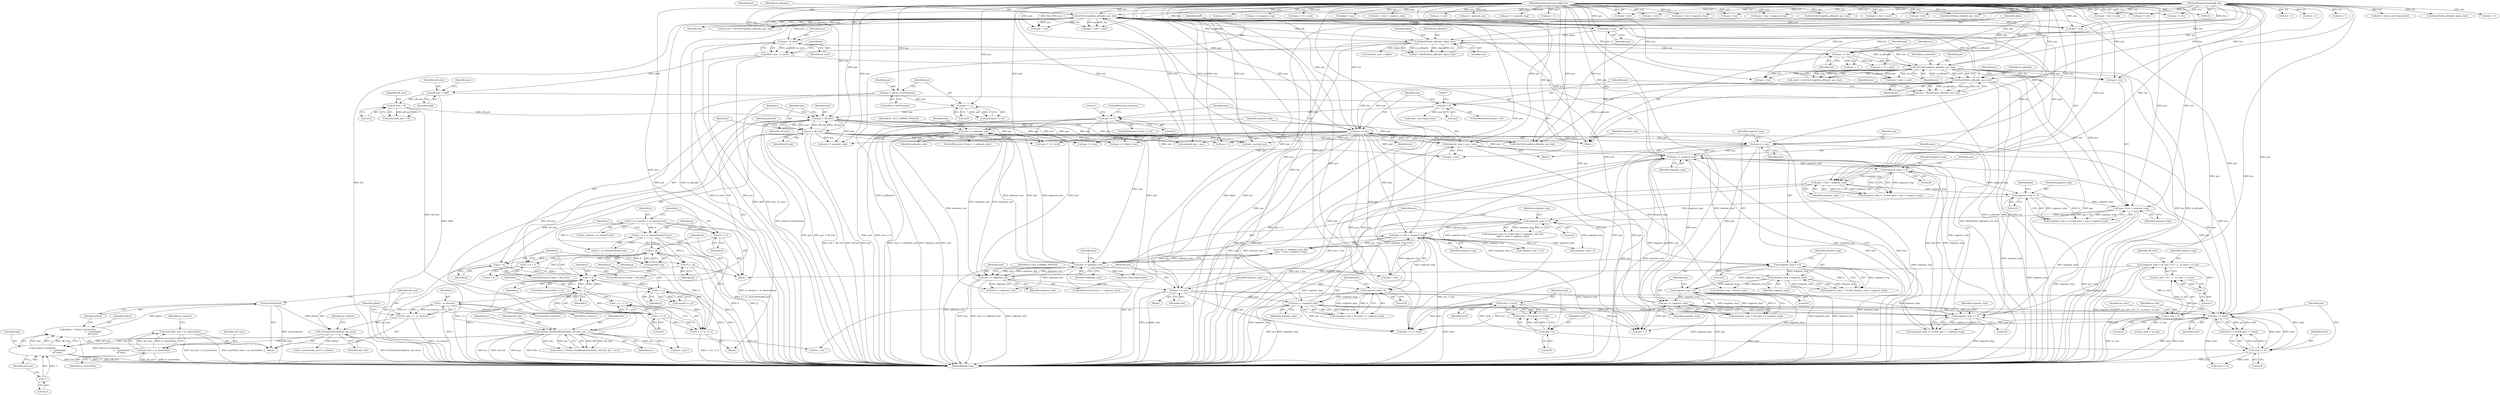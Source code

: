 digraph "0_Android_cc274e2abe8b2a6698a5c47d8aa4bb45f1f9538d_8@API" {
"1000645" [label="(Call,assert(idx_next < m_clusterSize))"];
"1000646" [label="(Call,idx_next < m_clusterSize)"];
"1000640" [label="(Call,PreloadCluster(pNext, idx_next))"];
"1000632" [label="(Call,assert(pNext))"];
"1000625" [label="(Call,pNext = Cluster::Create(this,\n                                            -1,  // preloaded\n                                            off_next))"];
"1000627" [label="(Call,Cluster::Create(this,\n                                            -1,  // preloaded\n                                            off_next))"];
"1000602" [label="(Call,Cluster::HasBlockEntries(this, off_next, pos_, len_))"];
"1000512" [label="(Call,off_next > 0)"];
"1000500" [label="(Call,off_next = idoff)"];
"1000282" [label="(Call,idoff = pos - m_start)"];
"1000284" [label="(Call,pos - m_start)"];
"1000154" [label="(MethodParameterIn,long long& pos)"];
"1000239" [label="(Call,GetUIntLength(m_pReader, pos, len))"];
"1000367" [label="(Call,ReadUInt(m_pReader, pos, len))"];
"1000326" [label="(Call,GetUIntLength(m_pReader, pos, len))"];
"1000290" [label="(Call,ReadUInt(m_pReader, idpos, len))"];
"1000278" [label="(Call,idpos = pos)"];
"1000155" [label="(MethodParameterIn,long& len)"];
"1000309" [label="(Call,pos += len)"];
"1000454" [label="(Call,pos += size)"];
"1000412" [label="(Call,size == unknown_size)"];
"1000395" [label="(Call,size != unknown_size)"];
"1000383" [label="(Call,size == 0)"];
"1000372" [label="(Call,size < 0)"];
"1000365" [label="(Call,size = ReadUInt(m_pReader, pos, len))"];
"1000472" [label="(Call,size == unknown_size)"];
"1000379" [label="(Call,pos += len)"];
"1000485" [label="(Call,pos <= segment_stop)"];
"1000477" [label="(Call,pos += size)"];
"1000482" [label="(Call,segment_stop < 0)"];
"1000391" [label="(Call,segment_stop >= 0)"];
"1000349" [label="(Call,(pos + len) > segment_stop)"];
"1000346" [label="(Call,segment_stop >= 0)"];
"1000259" [label="(Call,segment_stop >= 0)"];
"1000219" [label="(Call,pos >= segment_stop)"];
"1000209" [label="(Call,pos >= total)"];
"1000462" [label="(Call,pos <= segment_stop)"];
"1000459" [label="(Call,segment_stop < 0)"];
"1000425" [label="(Call,segment_stop >= 0)"];
"1000398" [label="(Call,(pos + size) > segment_stop)"];
"1000428" [label="(Call,element_stop > segment_stop)"];
"1000418" [label="(Call,element_stop = pos + size)"];
"1000206" [label="(Call,total >= 0)"];
"1000178" [label="(Call,avail <= total)"];
"1000175" [label="(Call,total < 0)"];
"1000216" [label="(Call,segment_stop >= 0)"];
"1000182" [label="(Call,segment_stop = (m_size < 0) ? -1 : m_start + m_size)"];
"1000188" [label="(Call,-1)"];
"1000185" [label="(Call,m_size < 0)"];
"1000262" [label="(Call,(pos + len) > segment_stop)"];
"1000581" [label="(Call,pos > off_next)"];
"1000571" [label="(Call,pos < off_next)"];
"1000567" [label="(Call,pos >= 0)"];
"1000563" [label="(Call,pos = pNext->GetPosition())"];
"1000629" [label="(Call,-1)"];
"1000635" [label="(Call,idx_next = i - m_clusters)"];
"1000637" [label="(Call,i - m_clusters)"];
"1000595" [label="(Call,i == j)"];
"1000534" [label="(Call,i < j)"];
"1000574" [label="(Call,i = k + 1)"];
"1000548" [label="(Call,k < jj)"];
"1000538" [label="(Call,k = i + (j - i) / 2)"];
"1000543" [label="(Call,j - i)"];
"1000542" [label="(Call,(j - i) / 2)"];
"1000524" [label="(Call,jj = ii + m_clusterPreloadCount)"];
"1000515" [label="(Call,ii = m_clusters + m_clusterCount)"];
"1000521" [label="(Call,** i = ii)"];
"1000530" [label="(Call,** j = jj)"];
"1000584" [label="(Call,j = k)"];
"1000781" [label="(Call,len = 1)"];
"1000547" [label="(Call,assert(k < jj))"];
"1000345" [label="(Call,(segment_stop >= 0) && ((pos + len) > segment_stop))"];
"1000639" [label="(Identifier,m_clusters)"];
"1000666" [label="(Call,payload_pos = pos)"];
"1000479" [label="(Identifier,size)"];
"1000195" [label="(Identifier,off_next)"];
"1000600" [label="(Call,status = Cluster::HasBlockEntries(this, off_next, pos_, len_))"];
"1000563" [label="(Call,pos = pNext->GetPosition())"];
"1000414" [label="(Identifier,unknown_size)"];
"1000869" [label="(Call,pos += size)"];
"1000877" [label="(Call,pos <= segment_stop)"];
"1000583" [label="(Identifier,off_next)"];
"1000641" [label="(Identifier,pNext)"];
"1000775" [label="(Call,(pos + 1) > avail)"];
"1000225" [label="(Call,(pos + 1) > avail)"];
"1000633" [label="(Identifier,pNext)"];
"1000382" [label="(ControlStructure,if (size == 0))"];
"1000897" [label="(Call,segment_stop < 0)"];
"1000430" [label="(Identifier,segment_stop)"];
"1000615" [label="(Call,len = len_)"];
"1000812" [label="(Call,pos + len)"];
"1000178" [label="(Call,avail <= total)"];
"1000604" [label="(Identifier,off_next)"];
"1000270" [label="(Call,(pos + len) > avail)"];
"1000489" [label="(Call,len = static_cast<long>(size))"];
"1000180" [label="(Identifier,total)"];
"1000543" [label="(Call,j - i)"];
"1000314" [label="(Call,pos + 1)"];
"1000585" [label="(Identifier,j)"];
"1000242" [label="(Identifier,len)"];
"1000219" [label="(Call,pos >= segment_stop)"];
"1000271" [label="(Call,pos + len)"];
"1000351" [label="(Identifier,pos)"];
"1000215" [label="(Call,(segment_stop >= 0) && (pos >= segment_stop))"];
"1000175" [label="(Call,total < 0)"];
"1000882" [label="(Call,pos - payload_pos)"];
"1000176" [label="(Identifier,total)"];
"1000263" [label="(Call,pos + len)"];
"1000567" [label="(Call,pos >= 0)"];
"1000624" [label="(Block,)"];
"1000632" [label="(Call,assert(pNext))"];
"1000603" [label="(Identifier,this)"];
"1000571" [label="(Call,pos < off_next)"];
"1000482" [label="(Call,segment_stop < 0)"];
"1000260" [label="(Identifier,segment_stop)"];
"1000419" [label="(Identifier,element_stop)"];
"1000568" [label="(Identifier,pos)"];
"1000524" [label="(Call,jj = ii + m_clusterPreloadCount)"];
"1000280" [label="(Identifier,pos)"];
"1000397" [label="(Identifier,unknown_size)"];
"1000388" [label="(Literal,1)"];
"1000458" [label="(Call,(segment_stop < 0) || (pos <= segment_stop))"];
"1000546" [label="(Literal,2)"];
"1000485" [label="(Call,pos <= segment_stop)"];
"1000188" [label="(Call,-1)"];
"1000504" [label="(Call,size != unknown_size)"];
"1000311" [label="(Identifier,len)"];
"1000262" [label="(Call,(pos + len) > segment_stop)"];
"1000596" [label="(Identifier,i)"];
"1000226" [label="(Call,pos + 1)"];
"1000384" [label="(Identifier,size)"];
"1000285" [label="(Identifier,pos)"];
"1000154" [label="(MethodParameterIn,long long& pos)"];
"1000749" [label="(Call,ReadUInt(m_pReader, idpos, len))"];
"1000182" [label="(Call,segment_stop = (m_size < 0) ? -1 : m_start + m_size)"];
"1000905" [label="(MethodReturn,long)"];
"1000368" [label="(Identifier,m_pReader)"];
"1000427" [label="(Literal,0)"];
"1000549" [label="(Identifier,k)"];
"1000534" [label="(Call,i < j)"];
"1000367" [label="(Call,ReadUInt(m_pReader, pos, len))"];
"1000530" [label="(Call,** j = jj)"];
"1000627" [label="(Call,Cluster::Create(this,\n                                            -1,  // preloaded\n                                            off_next))"];
"1000595" [label="(Call,i == j)"];
"1000240" [label="(Identifier,m_pReader)"];
"1000463" [label="(Identifier,pos)"];
"1000309" [label="(Call,pos += len)"];
"1000594" [label="(Call,assert(i == j))"];
"1000728" [label="(Call,pos + len)"];
"1000727" [label="(Call,(pos + len) > segment_stop)"];
"1000207" [label="(Identifier,total)"];
"1000279" [label="(Identifier,idpos)"];
"1000289" [label="(Identifier,id)"];
"1000736" [label="(Call,pos + len)"];
"1000476" [label="(Identifier,E_FILE_FORMAT_INVALID)"];
"1000502" [label="(Identifier,idoff)"];
"1000811" [label="(Call,(pos + len) > segment_stop)"];
"1000584" [label="(Call,j = k)"];
"1000486" [label="(Identifier,pos)"];
"1000313" [label="(Call,(pos + 1) > avail)"];
"1000216" [label="(Call,segment_stop >= 0)"];
"1000544" [label="(Identifier,j)"];
"1000788" [label="(Call,GetUIntLength(m_pReader, pos, len))"];
"1000682" [label="(Call,segment_stop >= 0)"];
"1000434" [label="(Call,element_start = idpos)"];
"1000574" [label="(Call,i = k + 1)"];
"1000676" [label="(Call,pos >= total)"];
"1000636" [label="(Identifier,idx_next)"];
"1000545" [label="(Identifier,i)"];
"1000690" [label="(Call,(pos + 1) > avail)"];
"1000239" [label="(Call,GetUIntLength(m_pReader, pos, len))"];
"1000319" [label="(Call,len = 1)"];
"1000326" [label="(Call,GetUIntLength(m_pReader, pos, len))"];
"1000372" [label="(Call,size < 0)"];
"1000516" [label="(Identifier,ii)"];
"1000522" [label="(Identifier,i)"];
"1000177" [label="(Literal,0)"];
"1000536" [label="(Identifier,j)"];
"1000512" [label="(Call,off_next > 0)"];
"1000673" [label="(Call,total >= 0)"];
"1000429" [label="(Identifier,element_stop)"];
"1000357" [label="(Call,(pos + len) > avail)"];
"1000532" [label="(Identifier,jj)"];
"1000474" [label="(Identifier,unknown_size)"];
"1000743" [label="(Call,idpos = pos)"];
"1000220" [label="(Identifier,pos)"];
"1000644" [label="(Identifier,m_clusters)"];
"1000286" [label="(Identifier,m_start)"];
"1000455" [label="(Identifier,pos)"];
"1000156" [label="(Block,)"];
"1000548" [label="(Call,k < jj)"];
"1000652" [label="(Identifier,m_clusters)"];
"1000533" [label="(ControlStructure,while (i < j))"];
"1000472" [label="(Call,size == unknown_size)"];
"1000531" [label="(Identifier,j)"];
"1000606" [label="(Identifier,len_)"];
"1000526" [label="(Call,ii + m_clusterPreloadCount)"];
"1000538" [label="(Call,k = i + (j - i) / 2)"];
"1000370" [label="(Identifier,len)"];
"1000315" [label="(Identifier,pos)"];
"1000581" [label="(Call,pos > off_next)"];
"1000514" [label="(Literal,0)"];
"1000456" [label="(Identifier,size)"];
"1000374" [label="(Literal,0)"];
"1000392" [label="(Identifier,segment_stop)"];
"1000155" [label="(MethodParameterIn,long& len)"];
"1000203" [label="(Block,)"];
"1000862" [label="(Call,(pos + size) > segment_stop)"];
"1000350" [label="(Call,pos + len)"];
"1000576" [label="(Call,k + 1)"];
"1000328" [label="(Identifier,pos)"];
"1000484" [label="(Literal,0)"];
"1000396" [label="(Identifier,size)"];
"1000191" [label="(Identifier,m_start)"];
"1000327" [label="(Identifier,m_pReader)"];
"1000612" [label="(Call,pos = pos_)"];
"1000685" [label="(Call,pos >= segment_stop)"];
"1000440" [label="(Call,element_stop - element_start)"];
"1000278" [label="(Call,idpos = pos)"];
"1000511" [label="(Call,assert(off_next > 0))"];
"1000647" [label="(Identifier,idx_next)"];
"1000383" [label="(Call,size == 0)"];
"1000481" [label="(Call,(segment_stop < 0) || (pos <= segment_stop))"];
"1000650" [label="(Call,m_clusters[idx_next] == pNext)"];
"1000513" [label="(Identifier,off_next)"];
"1000863" [label="(Call,pos + size)"];
"1000206" [label="(Call,total >= 0)"];
"1000597" [label="(Identifier,j)"];
"1000478" [label="(Identifier,pos)"];
"1000889" [label="(Call,pos = payload_pos)"];
"1000819" [label="(Call,(pos + len) > avail)"];
"1000411" [label="(ControlStructure,if (size == unknown_size))"];
"1000187" [label="(Literal,0)"];
"1000418" [label="(Call,element_stop = pos + size)"];
"1000640" [label="(Call,PreloadCluster(pNext, idx_next))"];
"1000820" [label="(Call,pos + len)"];
"1000569" [label="(Literal,0)"];
"1000282" [label="(Call,idoff = pos - m_start)"];
"1000473" [label="(Identifier,size)"];
"1000829" [label="(Call,ReadUInt(m_pReader, pos, len))"];
"1000542" [label="(Call,(j - i) / 2)"];
"1000292" [label="(Identifier,idpos)"];
"1000358" [label="(Call,pos + len)"];
"1000218" [label="(Literal,0)"];
"1000735" [label="(Call,(pos + len) > avail)"];
"1000380" [label="(Identifier,pos)"];
"1000221" [label="(Identifier,segment_stop)"];
"1000365" [label="(Call,size = ReadUInt(m_pReader, pos, len))"];
"1000324" [label="(Call,result = GetUIntLength(m_pReader, pos, len))"];
"1000582" [label="(Identifier,pos)"];
"1000645" [label="(Call,assert(idx_next < m_clusterSize))"];
"1000629" [label="(Call,-1)"];
"1000266" [label="(Identifier,segment_stop)"];
"1000371" [label="(ControlStructure,if (size < 0))"];
"1000483" [label="(Identifier,segment_stop)"];
"1000539" [label="(Identifier,k)"];
"1000420" [label="(Call,pos + size)"];
"1000376" [label="(Call,static_cast<long>(size))"];
"1000209" [label="(Call,pos >= total)"];
"1000261" [label="(Literal,0)"];
"1000353" [label="(Identifier,segment_stop)"];
"1000900" [label="(Call,pos <= segment_stop)"];
"1000628" [label="(Identifier,this)"];
"1000470" [label="(Block,)"];
"1000369" [label="(Identifier,pos)"];
"1000630" [label="(Literal,1)"];
"1000410" [label="(Block,)"];
"1000471" [label="(ControlStructure,if (size == unknown_size))"];
"1000264" [label="(Identifier,pos)"];
"1000184" [label="(Call,(m_size < 0) ? -1 : m_start + m_size)"];
"1000426" [label="(Identifier,segment_stop)"];
"1000487" [label="(Identifier,segment_stop)"];
"1000500" [label="(Call,off_next = idoff)"];
"1000398" [label="(Call,(pos + size) > segment_stop)"];
"1000625" [label="(Call,pNext = Cluster::Create(this,\n                                            -1,  // preloaded\n                                            off_next))"];
"1000348" [label="(Literal,0)"];
"1000638" [label="(Identifier,i)"];
"1000643" [label="(Call,assert(m_clusters))"];
"1000631" [label="(Identifier,off_next)"];
"1000505" [label="(Identifier,size)"];
"1000523" [label="(Identifier,ii)"];
"1000186" [label="(Identifier,m_size)"];
"1000293" [label="(Identifier,len)"];
"1000521" [label="(Call,** i = ii)"];
"1000570" [label="(ControlStructure,if (pos < off_next))"];
"1000190" [label="(Call,m_start + m_size)"];
"1000626" [label="(Identifier,pNext)"];
"1000416" [label="(Identifier,E_FILE_FORMAT_INVALID)"];
"1000258" [label="(Call,(segment_stop >= 0) && ((pos + len) > segment_stop))"];
"1000283" [label="(Identifier,idoff)"];
"1000379" [label="(Call,pos += len)"];
"1000241" [label="(Identifier,pos)"];
"1000425" [label="(Call,segment_stop >= 0)"];
"1000646" [label="(Call,idx_next < m_clusterSize)"];
"1000477" [label="(Call,pos += size)"];
"1000346" [label="(Call,segment_stop >= 0)"];
"1000428" [label="(Call,element_stop > segment_stop)"];
"1000381" [label="(Identifier,len)"];
"1000349" [label="(Call,(pos + len) > segment_stop)"];
"1000413" [label="(Identifier,size)"];
"1000464" [label="(Identifier,segment_stop)"];
"1000208" [label="(Literal,0)"];
"1000185" [label="(Call,m_size < 0)"];
"1000590" [label="(Identifier,pResult)"];
"1000211" [label="(Identifier,total)"];
"1000565" [label="(Call,pNext->GetPosition())"];
"1000179" [label="(Identifier,avail)"];
"1000394" [label="(Call,(size != unknown_size) &&\n ((pos + size) > segment_stop))"];
"1000517" [label="(Call,m_clusters + m_clusterCount)"];
"1000393" [label="(Literal,0)"];
"1000580" [label="(ControlStructure,if (pos > off_next))"];
"1000329" [label="(Identifier,len)"];
"1000183" [label="(Identifier,segment_stop)"];
"1000290" [label="(Call,ReadUInt(m_pReader, idpos, len))"];
"1000373" [label="(Identifier,size)"];
"1000535" [label="(Identifier,i)"];
"1000841" [label="(Call,pos += len)"];
"1000231" [label="(Call,len = 1)"];
"1000462" [label="(Call,pos <= segment_stop)"];
"1000892" [label="(Call,pos += cluster_size)"];
"1000525" [label="(Identifier,jj)"];
"1000402" [label="(Identifier,segment_stop)"];
"1000399" [label="(Call,pos + size)"];
"1000291" [label="(Identifier,m_pReader)"];
"1000459" [label="(Call,segment_stop < 0)"];
"1000310" [label="(Identifier,pos)"];
"1000424" [label="(Call,(segment_stop >= 0) && (element_stop > segment_stop))"];
"1000412" [label="(Call,size == unknown_size)"];
"1000566" [label="(Call,assert(pos >= 0))"];
"1000515" [label="(Call,ii = m_clusters + m_clusterCount)"];
"1000550" [label="(Identifier,jj)"];
"1000395" [label="(Call,size != unknown_size)"];
"1000259" [label="(Call,segment_stop >= 0)"];
"1000642" [label="(Identifier,idx_next)"];
"1000575" [label="(Identifier,i)"];
"1000491" [label="(Call,static_cast<long>(size))"];
"1000205" [label="(Call,(total >= 0) && (pos >= total))"];
"1000386" [label="(ControlStructure,continue;)"];
"1000605" [label="(Identifier,pos_)"];
"1000696" [label="(Call,len = 1)"];
"1000572" [label="(Identifier,pos)"];
"1000284" [label="(Call,pos - m_start)"];
"1000771" [label="(Call,pos += len)"];
"1000454" [label="(Call,pos += size)"];
"1000391" [label="(Call,segment_stop >= 0)"];
"1000390" [label="(Call,(segment_stop >= 0) && (size != unknown_size) &&\n ((pos + size) > segment_stop))"];
"1000648" [label="(Identifier,m_clusterSize)"];
"1000174" [label="(Call,(total < 0) || (avail <= total))"];
"1000586" [label="(Identifier,k)"];
"1000210" [label="(Identifier,pos)"];
"1000501" [label="(Identifier,off_next)"];
"1000237" [label="(Call,result = GetUIntLength(m_pReader, pos, len))"];
"1000635" [label="(Call,idx_next = i - m_clusters)"];
"1000691" [label="(Call,pos + 1)"];
"1000573" [label="(Identifier,off_next)"];
"1000537" [label="(Block,)"];
"1000540" [label="(Call,i + (j - i) / 2)"];
"1000217" [label="(Identifier,segment_stop)"];
"1000460" [label="(Identifier,segment_stop)"];
"1000704" [label="(Call,GetUIntLength(m_pReader, pos, len))"];
"1000347" [label="(Identifier,segment_stop)"];
"1000602" [label="(Call,Cluster::HasBlockEntries(this, off_next, pos_, len_))"];
"1000366" [label="(Identifier,size)"];
"1000461" [label="(Literal,0)"];
"1000564" [label="(Identifier,pos)"];
"1000385" [label="(Literal,0)"];
"1000189" [label="(Literal,1)"];
"1000776" [label="(Call,pos + 1)"];
"1000637" [label="(Call,i - m_clusters)"];
"1000400" [label="(Identifier,pos)"];
"1000288" [label="(Call,id = ReadUInt(m_pReader, idpos, len))"];
"1000645" -> "1000624"  [label="AST: "];
"1000645" -> "1000646"  [label="CFG: "];
"1000646" -> "1000645"  [label="AST: "];
"1000652" -> "1000645"  [label="CFG: "];
"1000645" -> "1000905"  [label="DDG: idx_next < m_clusterSize"];
"1000645" -> "1000905"  [label="DDG: assert(idx_next < m_clusterSize)"];
"1000646" -> "1000645"  [label="DDG: idx_next"];
"1000646" -> "1000645"  [label="DDG: m_clusterSize"];
"1000646" -> "1000648"  [label="CFG: "];
"1000647" -> "1000646"  [label="AST: "];
"1000648" -> "1000646"  [label="AST: "];
"1000646" -> "1000905"  [label="DDG: idx_next"];
"1000646" -> "1000905"  [label="DDG: m_clusterSize"];
"1000640" -> "1000646"  [label="DDG: idx_next"];
"1000640" -> "1000624"  [label="AST: "];
"1000640" -> "1000642"  [label="CFG: "];
"1000641" -> "1000640"  [label="AST: "];
"1000642" -> "1000640"  [label="AST: "];
"1000644" -> "1000640"  [label="CFG: "];
"1000640" -> "1000905"  [label="DDG: PreloadCluster(pNext, idx_next)"];
"1000632" -> "1000640"  [label="DDG: pNext"];
"1000635" -> "1000640"  [label="DDG: idx_next"];
"1000640" -> "1000650"  [label="DDG: pNext"];
"1000632" -> "1000624"  [label="AST: "];
"1000632" -> "1000633"  [label="CFG: "];
"1000633" -> "1000632"  [label="AST: "];
"1000636" -> "1000632"  [label="CFG: "];
"1000632" -> "1000905"  [label="DDG: assert(pNext)"];
"1000625" -> "1000632"  [label="DDG: pNext"];
"1000625" -> "1000624"  [label="AST: "];
"1000625" -> "1000627"  [label="CFG: "];
"1000626" -> "1000625"  [label="AST: "];
"1000627" -> "1000625"  [label="AST: "];
"1000633" -> "1000625"  [label="CFG: "];
"1000625" -> "1000905"  [label="DDG: Cluster::Create(this,\n                                            -1,  // preloaded\n                                            off_next)"];
"1000627" -> "1000625"  [label="DDG: this"];
"1000627" -> "1000625"  [label="DDG: -1"];
"1000627" -> "1000625"  [label="DDG: off_next"];
"1000627" -> "1000631"  [label="CFG: "];
"1000628" -> "1000627"  [label="AST: "];
"1000629" -> "1000627"  [label="AST: "];
"1000631" -> "1000627"  [label="AST: "];
"1000627" -> "1000905"  [label="DDG: -1"];
"1000627" -> "1000905"  [label="DDG: off_next"];
"1000627" -> "1000905"  [label="DDG: this"];
"1000602" -> "1000627"  [label="DDG: this"];
"1000602" -> "1000627"  [label="DDG: off_next"];
"1000629" -> "1000627"  [label="DDG: 1"];
"1000602" -> "1000600"  [label="AST: "];
"1000602" -> "1000606"  [label="CFG: "];
"1000603" -> "1000602"  [label="AST: "];
"1000604" -> "1000602"  [label="AST: "];
"1000605" -> "1000602"  [label="AST: "];
"1000606" -> "1000602"  [label="AST: "];
"1000600" -> "1000602"  [label="CFG: "];
"1000602" -> "1000905"  [label="DDG: off_next"];
"1000602" -> "1000905"  [label="DDG: pos_"];
"1000602" -> "1000905"  [label="DDG: this"];
"1000602" -> "1000905"  [label="DDG: len_"];
"1000602" -> "1000600"  [label="DDG: this"];
"1000602" -> "1000600"  [label="DDG: off_next"];
"1000602" -> "1000600"  [label="DDG: pos_"];
"1000602" -> "1000600"  [label="DDG: len_"];
"1000512" -> "1000602"  [label="DDG: off_next"];
"1000581" -> "1000602"  [label="DDG: off_next"];
"1000571" -> "1000602"  [label="DDG: off_next"];
"1000602" -> "1000612"  [label="DDG: pos_"];
"1000602" -> "1000615"  [label="DDG: len_"];
"1000512" -> "1000511"  [label="AST: "];
"1000512" -> "1000514"  [label="CFG: "];
"1000513" -> "1000512"  [label="AST: "];
"1000514" -> "1000512"  [label="AST: "];
"1000511" -> "1000512"  [label="CFG: "];
"1000512" -> "1000511"  [label="DDG: off_next"];
"1000512" -> "1000511"  [label="DDG: 0"];
"1000500" -> "1000512"  [label="DDG: off_next"];
"1000512" -> "1000571"  [label="DDG: off_next"];
"1000500" -> "1000203"  [label="AST: "];
"1000500" -> "1000502"  [label="CFG: "];
"1000501" -> "1000500"  [label="AST: "];
"1000502" -> "1000500"  [label="AST: "];
"1000505" -> "1000500"  [label="CFG: "];
"1000500" -> "1000905"  [label="DDG: idoff"];
"1000282" -> "1000500"  [label="DDG: idoff"];
"1000282" -> "1000203"  [label="AST: "];
"1000282" -> "1000284"  [label="CFG: "];
"1000283" -> "1000282"  [label="AST: "];
"1000284" -> "1000282"  [label="AST: "];
"1000289" -> "1000282"  [label="CFG: "];
"1000282" -> "1000905"  [label="DDG: pos - m_start"];
"1000282" -> "1000905"  [label="DDG: idoff"];
"1000284" -> "1000282"  [label="DDG: pos"];
"1000284" -> "1000282"  [label="DDG: m_start"];
"1000284" -> "1000286"  [label="CFG: "];
"1000285" -> "1000284"  [label="AST: "];
"1000286" -> "1000284"  [label="AST: "];
"1000284" -> "1000905"  [label="DDG: m_start"];
"1000284" -> "1000905"  [label="DDG: pos"];
"1000154" -> "1000284"  [label="DDG: pos"];
"1000239" -> "1000284"  [label="DDG: pos"];
"1000284" -> "1000309"  [label="DDG: pos"];
"1000154" -> "1000152"  [label="AST: "];
"1000154" -> "1000905"  [label="DDG: pos"];
"1000154" -> "1000209"  [label="DDG: pos"];
"1000154" -> "1000219"  [label="DDG: pos"];
"1000154" -> "1000225"  [label="DDG: pos"];
"1000154" -> "1000226"  [label="DDG: pos"];
"1000154" -> "1000239"  [label="DDG: pos"];
"1000154" -> "1000262"  [label="DDG: pos"];
"1000154" -> "1000263"  [label="DDG: pos"];
"1000154" -> "1000270"  [label="DDG: pos"];
"1000154" -> "1000271"  [label="DDG: pos"];
"1000154" -> "1000278"  [label="DDG: pos"];
"1000154" -> "1000309"  [label="DDG: pos"];
"1000154" -> "1000313"  [label="DDG: pos"];
"1000154" -> "1000314"  [label="DDG: pos"];
"1000154" -> "1000326"  [label="DDG: pos"];
"1000154" -> "1000349"  [label="DDG: pos"];
"1000154" -> "1000350"  [label="DDG: pos"];
"1000154" -> "1000357"  [label="DDG: pos"];
"1000154" -> "1000358"  [label="DDG: pos"];
"1000154" -> "1000367"  [label="DDG: pos"];
"1000154" -> "1000379"  [label="DDG: pos"];
"1000154" -> "1000398"  [label="DDG: pos"];
"1000154" -> "1000399"  [label="DDG: pos"];
"1000154" -> "1000418"  [label="DDG: pos"];
"1000154" -> "1000420"  [label="DDG: pos"];
"1000154" -> "1000454"  [label="DDG: pos"];
"1000154" -> "1000462"  [label="DDG: pos"];
"1000154" -> "1000477"  [label="DDG: pos"];
"1000154" -> "1000485"  [label="DDG: pos"];
"1000154" -> "1000563"  [label="DDG: pos"];
"1000154" -> "1000567"  [label="DDG: pos"];
"1000154" -> "1000571"  [label="DDG: pos"];
"1000154" -> "1000581"  [label="DDG: pos"];
"1000154" -> "1000612"  [label="DDG: pos"];
"1000154" -> "1000666"  [label="DDG: pos"];
"1000154" -> "1000676"  [label="DDG: pos"];
"1000154" -> "1000685"  [label="DDG: pos"];
"1000154" -> "1000690"  [label="DDG: pos"];
"1000154" -> "1000691"  [label="DDG: pos"];
"1000154" -> "1000704"  [label="DDG: pos"];
"1000154" -> "1000727"  [label="DDG: pos"];
"1000154" -> "1000728"  [label="DDG: pos"];
"1000154" -> "1000735"  [label="DDG: pos"];
"1000154" -> "1000736"  [label="DDG: pos"];
"1000154" -> "1000743"  [label="DDG: pos"];
"1000154" -> "1000771"  [label="DDG: pos"];
"1000154" -> "1000775"  [label="DDG: pos"];
"1000154" -> "1000776"  [label="DDG: pos"];
"1000154" -> "1000788"  [label="DDG: pos"];
"1000154" -> "1000811"  [label="DDG: pos"];
"1000154" -> "1000812"  [label="DDG: pos"];
"1000154" -> "1000819"  [label="DDG: pos"];
"1000154" -> "1000820"  [label="DDG: pos"];
"1000154" -> "1000829"  [label="DDG: pos"];
"1000154" -> "1000841"  [label="DDG: pos"];
"1000154" -> "1000862"  [label="DDG: pos"];
"1000154" -> "1000863"  [label="DDG: pos"];
"1000154" -> "1000869"  [label="DDG: pos"];
"1000154" -> "1000877"  [label="DDG: pos"];
"1000154" -> "1000882"  [label="DDG: pos"];
"1000154" -> "1000889"  [label="DDG: pos"];
"1000154" -> "1000892"  [label="DDG: pos"];
"1000154" -> "1000900"  [label="DDG: pos"];
"1000239" -> "1000237"  [label="AST: "];
"1000239" -> "1000242"  [label="CFG: "];
"1000240" -> "1000239"  [label="AST: "];
"1000241" -> "1000239"  [label="AST: "];
"1000242" -> "1000239"  [label="AST: "];
"1000237" -> "1000239"  [label="CFG: "];
"1000239" -> "1000905"  [label="DDG: m_pReader"];
"1000239" -> "1000905"  [label="DDG: len"];
"1000239" -> "1000905"  [label="DDG: pos"];
"1000239" -> "1000237"  [label="DDG: m_pReader"];
"1000239" -> "1000237"  [label="DDG: pos"];
"1000239" -> "1000237"  [label="DDG: len"];
"1000367" -> "1000239"  [label="DDG: m_pReader"];
"1000367" -> "1000239"  [label="DDG: len"];
"1000454" -> "1000239"  [label="DDG: pos"];
"1000485" -> "1000239"  [label="DDG: pos"];
"1000209" -> "1000239"  [label="DDG: pos"];
"1000462" -> "1000239"  [label="DDG: pos"];
"1000379" -> "1000239"  [label="DDG: pos"];
"1000219" -> "1000239"  [label="DDG: pos"];
"1000477" -> "1000239"  [label="DDG: pos"];
"1000155" -> "1000239"  [label="DDG: len"];
"1000239" -> "1000262"  [label="DDG: pos"];
"1000239" -> "1000262"  [label="DDG: len"];
"1000239" -> "1000263"  [label="DDG: pos"];
"1000239" -> "1000263"  [label="DDG: len"];
"1000239" -> "1000270"  [label="DDG: pos"];
"1000239" -> "1000270"  [label="DDG: len"];
"1000239" -> "1000271"  [label="DDG: pos"];
"1000239" -> "1000271"  [label="DDG: len"];
"1000239" -> "1000278"  [label="DDG: pos"];
"1000239" -> "1000290"  [label="DDG: m_pReader"];
"1000239" -> "1000290"  [label="DDG: len"];
"1000367" -> "1000365"  [label="AST: "];
"1000367" -> "1000370"  [label="CFG: "];
"1000368" -> "1000367"  [label="AST: "];
"1000369" -> "1000367"  [label="AST: "];
"1000370" -> "1000367"  [label="AST: "];
"1000365" -> "1000367"  [label="CFG: "];
"1000367" -> "1000905"  [label="DDG: pos"];
"1000367" -> "1000905"  [label="DDG: len"];
"1000367" -> "1000905"  [label="DDG: m_pReader"];
"1000367" -> "1000365"  [label="DDG: m_pReader"];
"1000367" -> "1000365"  [label="DDG: pos"];
"1000367" -> "1000365"  [label="DDG: len"];
"1000326" -> "1000367"  [label="DDG: m_pReader"];
"1000326" -> "1000367"  [label="DDG: pos"];
"1000326" -> "1000367"  [label="DDG: len"];
"1000155" -> "1000367"  [label="DDG: len"];
"1000367" -> "1000379"  [label="DDG: len"];
"1000367" -> "1000379"  [label="DDG: pos"];
"1000367" -> "1000704"  [label="DDG: m_pReader"];
"1000326" -> "1000324"  [label="AST: "];
"1000326" -> "1000329"  [label="CFG: "];
"1000327" -> "1000326"  [label="AST: "];
"1000328" -> "1000326"  [label="AST: "];
"1000329" -> "1000326"  [label="AST: "];
"1000324" -> "1000326"  [label="CFG: "];
"1000326" -> "1000905"  [label="DDG: pos"];
"1000326" -> "1000905"  [label="DDG: len"];
"1000326" -> "1000905"  [label="DDG: m_pReader"];
"1000326" -> "1000324"  [label="DDG: m_pReader"];
"1000326" -> "1000324"  [label="DDG: pos"];
"1000326" -> "1000324"  [label="DDG: len"];
"1000290" -> "1000326"  [label="DDG: m_pReader"];
"1000290" -> "1000326"  [label="DDG: len"];
"1000309" -> "1000326"  [label="DDG: pos"];
"1000155" -> "1000326"  [label="DDG: len"];
"1000326" -> "1000349"  [label="DDG: pos"];
"1000326" -> "1000349"  [label="DDG: len"];
"1000326" -> "1000350"  [label="DDG: pos"];
"1000326" -> "1000350"  [label="DDG: len"];
"1000326" -> "1000357"  [label="DDG: pos"];
"1000326" -> "1000357"  [label="DDG: len"];
"1000326" -> "1000358"  [label="DDG: pos"];
"1000326" -> "1000358"  [label="DDG: len"];
"1000290" -> "1000288"  [label="AST: "];
"1000290" -> "1000293"  [label="CFG: "];
"1000291" -> "1000290"  [label="AST: "];
"1000292" -> "1000290"  [label="AST: "];
"1000293" -> "1000290"  [label="AST: "];
"1000288" -> "1000290"  [label="CFG: "];
"1000290" -> "1000905"  [label="DDG: m_pReader"];
"1000290" -> "1000905"  [label="DDG: idpos"];
"1000290" -> "1000905"  [label="DDG: len"];
"1000290" -> "1000288"  [label="DDG: m_pReader"];
"1000290" -> "1000288"  [label="DDG: idpos"];
"1000290" -> "1000288"  [label="DDG: len"];
"1000278" -> "1000290"  [label="DDG: idpos"];
"1000155" -> "1000290"  [label="DDG: len"];
"1000290" -> "1000309"  [label="DDG: len"];
"1000290" -> "1000434"  [label="DDG: idpos"];
"1000278" -> "1000203"  [label="AST: "];
"1000278" -> "1000280"  [label="CFG: "];
"1000279" -> "1000278"  [label="AST: "];
"1000280" -> "1000278"  [label="AST: "];
"1000283" -> "1000278"  [label="CFG: "];
"1000155" -> "1000152"  [label="AST: "];
"1000155" -> "1000905"  [label="DDG: len"];
"1000155" -> "1000231"  [label="DDG: len"];
"1000155" -> "1000262"  [label="DDG: len"];
"1000155" -> "1000263"  [label="DDG: len"];
"1000155" -> "1000270"  [label="DDG: len"];
"1000155" -> "1000271"  [label="DDG: len"];
"1000155" -> "1000309"  [label="DDG: len"];
"1000155" -> "1000319"  [label="DDG: len"];
"1000155" -> "1000349"  [label="DDG: len"];
"1000155" -> "1000350"  [label="DDG: len"];
"1000155" -> "1000357"  [label="DDG: len"];
"1000155" -> "1000358"  [label="DDG: len"];
"1000155" -> "1000379"  [label="DDG: len"];
"1000155" -> "1000489"  [label="DDG: len"];
"1000155" -> "1000615"  [label="DDG: len"];
"1000155" -> "1000696"  [label="DDG: len"];
"1000155" -> "1000704"  [label="DDG: len"];
"1000155" -> "1000727"  [label="DDG: len"];
"1000155" -> "1000728"  [label="DDG: len"];
"1000155" -> "1000735"  [label="DDG: len"];
"1000155" -> "1000736"  [label="DDG: len"];
"1000155" -> "1000749"  [label="DDG: len"];
"1000155" -> "1000771"  [label="DDG: len"];
"1000155" -> "1000781"  [label="DDG: len"];
"1000155" -> "1000788"  [label="DDG: len"];
"1000155" -> "1000811"  [label="DDG: len"];
"1000155" -> "1000812"  [label="DDG: len"];
"1000155" -> "1000819"  [label="DDG: len"];
"1000155" -> "1000820"  [label="DDG: len"];
"1000155" -> "1000829"  [label="DDG: len"];
"1000155" -> "1000841"  [label="DDG: len"];
"1000309" -> "1000203"  [label="AST: "];
"1000309" -> "1000311"  [label="CFG: "];
"1000310" -> "1000309"  [label="AST: "];
"1000311" -> "1000309"  [label="AST: "];
"1000315" -> "1000309"  [label="CFG: "];
"1000309" -> "1000313"  [label="DDG: pos"];
"1000309" -> "1000314"  [label="DDG: pos"];
"1000454" -> "1000410"  [label="AST: "];
"1000454" -> "1000456"  [label="CFG: "];
"1000455" -> "1000454"  [label="AST: "];
"1000456" -> "1000454"  [label="AST: "];
"1000460" -> "1000454"  [label="CFG: "];
"1000454" -> "1000905"  [label="DDG: pos"];
"1000454" -> "1000905"  [label="DDG: size"];
"1000454" -> "1000209"  [label="DDG: pos"];
"1000454" -> "1000219"  [label="DDG: pos"];
"1000454" -> "1000225"  [label="DDG: pos"];
"1000454" -> "1000226"  [label="DDG: pos"];
"1000412" -> "1000454"  [label="DDG: size"];
"1000379" -> "1000454"  [label="DDG: pos"];
"1000454" -> "1000462"  [label="DDG: pos"];
"1000412" -> "1000411"  [label="AST: "];
"1000412" -> "1000414"  [label="CFG: "];
"1000413" -> "1000412"  [label="AST: "];
"1000414" -> "1000412"  [label="AST: "];
"1000416" -> "1000412"  [label="CFG: "];
"1000419" -> "1000412"  [label="CFG: "];
"1000412" -> "1000905"  [label="DDG: size == unknown_size"];
"1000412" -> "1000905"  [label="DDG: unknown_size"];
"1000412" -> "1000905"  [label="DDG: size"];
"1000412" -> "1000395"  [label="DDG: unknown_size"];
"1000395" -> "1000412"  [label="DDG: size"];
"1000395" -> "1000412"  [label="DDG: unknown_size"];
"1000383" -> "1000412"  [label="DDG: size"];
"1000472" -> "1000412"  [label="DDG: unknown_size"];
"1000412" -> "1000418"  [label="DDG: size"];
"1000412" -> "1000420"  [label="DDG: size"];
"1000412" -> "1000472"  [label="DDG: unknown_size"];
"1000412" -> "1000504"  [label="DDG: unknown_size"];
"1000395" -> "1000394"  [label="AST: "];
"1000395" -> "1000397"  [label="CFG: "];
"1000396" -> "1000395"  [label="AST: "];
"1000397" -> "1000395"  [label="AST: "];
"1000400" -> "1000395"  [label="CFG: "];
"1000394" -> "1000395"  [label="CFG: "];
"1000395" -> "1000905"  [label="DDG: size"];
"1000395" -> "1000905"  [label="DDG: unknown_size"];
"1000395" -> "1000394"  [label="DDG: size"];
"1000395" -> "1000394"  [label="DDG: unknown_size"];
"1000383" -> "1000395"  [label="DDG: size"];
"1000472" -> "1000395"  [label="DDG: unknown_size"];
"1000395" -> "1000398"  [label="DDG: size"];
"1000395" -> "1000399"  [label="DDG: size"];
"1000395" -> "1000472"  [label="DDG: size"];
"1000395" -> "1000472"  [label="DDG: unknown_size"];
"1000395" -> "1000491"  [label="DDG: size"];
"1000395" -> "1000504"  [label="DDG: unknown_size"];
"1000383" -> "1000382"  [label="AST: "];
"1000383" -> "1000385"  [label="CFG: "];
"1000384" -> "1000383"  [label="AST: "];
"1000385" -> "1000383"  [label="AST: "];
"1000386" -> "1000383"  [label="CFG: "];
"1000388" -> "1000383"  [label="CFG: "];
"1000383" -> "1000905"  [label="DDG: size == 0"];
"1000383" -> "1000905"  [label="DDG: size"];
"1000372" -> "1000383"  [label="DDG: size"];
"1000383" -> "1000472"  [label="DDG: size"];
"1000383" -> "1000491"  [label="DDG: size"];
"1000372" -> "1000371"  [label="AST: "];
"1000372" -> "1000374"  [label="CFG: "];
"1000373" -> "1000372"  [label="AST: "];
"1000374" -> "1000372"  [label="AST: "];
"1000377" -> "1000372"  [label="CFG: "];
"1000380" -> "1000372"  [label="CFG: "];
"1000372" -> "1000905"  [label="DDG: size < 0"];
"1000365" -> "1000372"  [label="DDG: size"];
"1000372" -> "1000376"  [label="DDG: size"];
"1000365" -> "1000203"  [label="AST: "];
"1000366" -> "1000365"  [label="AST: "];
"1000373" -> "1000365"  [label="CFG: "];
"1000365" -> "1000905"  [label="DDG: ReadUInt(m_pReader, pos, len)"];
"1000472" -> "1000471"  [label="AST: "];
"1000472" -> "1000474"  [label="CFG: "];
"1000473" -> "1000472"  [label="AST: "];
"1000474" -> "1000472"  [label="AST: "];
"1000476" -> "1000472"  [label="CFG: "];
"1000478" -> "1000472"  [label="CFG: "];
"1000472" -> "1000905"  [label="DDG: size == unknown_size"];
"1000472" -> "1000905"  [label="DDG: unknown_size"];
"1000472" -> "1000905"  [label="DDG: size"];
"1000472" -> "1000477"  [label="DDG: size"];
"1000472" -> "1000504"  [label="DDG: unknown_size"];
"1000379" -> "1000203"  [label="AST: "];
"1000379" -> "1000381"  [label="CFG: "];
"1000380" -> "1000379"  [label="AST: "];
"1000381" -> "1000379"  [label="AST: "];
"1000384" -> "1000379"  [label="CFG: "];
"1000379" -> "1000905"  [label="DDG: pos"];
"1000379" -> "1000905"  [label="DDG: len"];
"1000379" -> "1000209"  [label="DDG: pos"];
"1000379" -> "1000219"  [label="DDG: pos"];
"1000379" -> "1000225"  [label="DDG: pos"];
"1000379" -> "1000226"  [label="DDG: pos"];
"1000379" -> "1000398"  [label="DDG: pos"];
"1000379" -> "1000399"  [label="DDG: pos"];
"1000379" -> "1000418"  [label="DDG: pos"];
"1000379" -> "1000420"  [label="DDG: pos"];
"1000379" -> "1000477"  [label="DDG: pos"];
"1000379" -> "1000666"  [label="DDG: pos"];
"1000379" -> "1000676"  [label="DDG: pos"];
"1000379" -> "1000685"  [label="DDG: pos"];
"1000379" -> "1000690"  [label="DDG: pos"];
"1000379" -> "1000691"  [label="DDG: pos"];
"1000379" -> "1000704"  [label="DDG: pos"];
"1000379" -> "1000882"  [label="DDG: pos"];
"1000379" -> "1000892"  [label="DDG: pos"];
"1000485" -> "1000481"  [label="AST: "];
"1000485" -> "1000487"  [label="CFG: "];
"1000486" -> "1000485"  [label="AST: "];
"1000487" -> "1000485"  [label="AST: "];
"1000481" -> "1000485"  [label="CFG: "];
"1000485" -> "1000905"  [label="DDG: pos"];
"1000485" -> "1000905"  [label="DDG: segment_stop"];
"1000485" -> "1000209"  [label="DDG: pos"];
"1000485" -> "1000216"  [label="DDG: segment_stop"];
"1000485" -> "1000219"  [label="DDG: pos"];
"1000485" -> "1000225"  [label="DDG: pos"];
"1000485" -> "1000226"  [label="DDG: pos"];
"1000485" -> "1000481"  [label="DDG: pos"];
"1000485" -> "1000481"  [label="DDG: segment_stop"];
"1000477" -> "1000485"  [label="DDG: pos"];
"1000482" -> "1000485"  [label="DDG: segment_stop"];
"1000477" -> "1000470"  [label="AST: "];
"1000477" -> "1000479"  [label="CFG: "];
"1000478" -> "1000477"  [label="AST: "];
"1000479" -> "1000477"  [label="AST: "];
"1000483" -> "1000477"  [label="CFG: "];
"1000477" -> "1000905"  [label="DDG: size"];
"1000477" -> "1000905"  [label="DDG: pos"];
"1000477" -> "1000209"  [label="DDG: pos"];
"1000477" -> "1000219"  [label="DDG: pos"];
"1000477" -> "1000225"  [label="DDG: pos"];
"1000477" -> "1000226"  [label="DDG: pos"];
"1000482" -> "1000481"  [label="AST: "];
"1000482" -> "1000484"  [label="CFG: "];
"1000483" -> "1000482"  [label="AST: "];
"1000484" -> "1000482"  [label="AST: "];
"1000486" -> "1000482"  [label="CFG: "];
"1000481" -> "1000482"  [label="CFG: "];
"1000482" -> "1000905"  [label="DDG: segment_stop"];
"1000482" -> "1000216"  [label="DDG: segment_stop"];
"1000482" -> "1000481"  [label="DDG: segment_stop"];
"1000482" -> "1000481"  [label="DDG: 0"];
"1000391" -> "1000482"  [label="DDG: segment_stop"];
"1000398" -> "1000482"  [label="DDG: segment_stop"];
"1000391" -> "1000390"  [label="AST: "];
"1000391" -> "1000393"  [label="CFG: "];
"1000392" -> "1000391"  [label="AST: "];
"1000393" -> "1000391"  [label="AST: "];
"1000396" -> "1000391"  [label="CFG: "];
"1000390" -> "1000391"  [label="CFG: "];
"1000391" -> "1000905"  [label="DDG: segment_stop"];
"1000391" -> "1000390"  [label="DDG: segment_stop"];
"1000391" -> "1000390"  [label="DDG: 0"];
"1000349" -> "1000391"  [label="DDG: segment_stop"];
"1000346" -> "1000391"  [label="DDG: segment_stop"];
"1000391" -> "1000398"  [label="DDG: segment_stop"];
"1000391" -> "1000425"  [label="DDG: segment_stop"];
"1000391" -> "1000682"  [label="DDG: segment_stop"];
"1000391" -> "1000897"  [label="DDG: segment_stop"];
"1000349" -> "1000345"  [label="AST: "];
"1000349" -> "1000353"  [label="CFG: "];
"1000350" -> "1000349"  [label="AST: "];
"1000353" -> "1000349"  [label="AST: "];
"1000345" -> "1000349"  [label="CFG: "];
"1000349" -> "1000905"  [label="DDG: segment_stop"];
"1000349" -> "1000905"  [label="DDG: pos + len"];
"1000349" -> "1000216"  [label="DDG: segment_stop"];
"1000349" -> "1000345"  [label="DDG: pos + len"];
"1000349" -> "1000345"  [label="DDG: segment_stop"];
"1000346" -> "1000349"  [label="DDG: segment_stop"];
"1000346" -> "1000345"  [label="AST: "];
"1000346" -> "1000348"  [label="CFG: "];
"1000347" -> "1000346"  [label="AST: "];
"1000348" -> "1000346"  [label="AST: "];
"1000351" -> "1000346"  [label="CFG: "];
"1000345" -> "1000346"  [label="CFG: "];
"1000346" -> "1000905"  [label="DDG: segment_stop"];
"1000346" -> "1000216"  [label="DDG: segment_stop"];
"1000346" -> "1000345"  [label="DDG: segment_stop"];
"1000346" -> "1000345"  [label="DDG: 0"];
"1000259" -> "1000346"  [label="DDG: segment_stop"];
"1000262" -> "1000346"  [label="DDG: segment_stop"];
"1000259" -> "1000258"  [label="AST: "];
"1000259" -> "1000261"  [label="CFG: "];
"1000260" -> "1000259"  [label="AST: "];
"1000261" -> "1000259"  [label="AST: "];
"1000264" -> "1000259"  [label="CFG: "];
"1000258" -> "1000259"  [label="CFG: "];
"1000259" -> "1000905"  [label="DDG: segment_stop"];
"1000259" -> "1000258"  [label="DDG: segment_stop"];
"1000259" -> "1000258"  [label="DDG: 0"];
"1000219" -> "1000259"  [label="DDG: segment_stop"];
"1000216" -> "1000259"  [label="DDG: segment_stop"];
"1000259" -> "1000262"  [label="DDG: segment_stop"];
"1000219" -> "1000215"  [label="AST: "];
"1000219" -> "1000221"  [label="CFG: "];
"1000220" -> "1000219"  [label="AST: "];
"1000221" -> "1000219"  [label="AST: "];
"1000215" -> "1000219"  [label="CFG: "];
"1000219" -> "1000905"  [label="DDG: segment_stop"];
"1000219" -> "1000905"  [label="DDG: pos"];
"1000219" -> "1000215"  [label="DDG: pos"];
"1000219" -> "1000215"  [label="DDG: segment_stop"];
"1000209" -> "1000219"  [label="DDG: pos"];
"1000462" -> "1000219"  [label="DDG: pos"];
"1000216" -> "1000219"  [label="DDG: segment_stop"];
"1000219" -> "1000225"  [label="DDG: pos"];
"1000219" -> "1000226"  [label="DDG: pos"];
"1000209" -> "1000205"  [label="AST: "];
"1000209" -> "1000211"  [label="CFG: "];
"1000210" -> "1000209"  [label="AST: "];
"1000211" -> "1000209"  [label="AST: "];
"1000205" -> "1000209"  [label="CFG: "];
"1000209" -> "1000905"  [label="DDG: pos"];
"1000209" -> "1000905"  [label="DDG: total"];
"1000209" -> "1000206"  [label="DDG: total"];
"1000209" -> "1000205"  [label="DDG: pos"];
"1000209" -> "1000205"  [label="DDG: total"];
"1000462" -> "1000209"  [label="DDG: pos"];
"1000206" -> "1000209"  [label="DDG: total"];
"1000209" -> "1000225"  [label="DDG: pos"];
"1000209" -> "1000226"  [label="DDG: pos"];
"1000209" -> "1000673"  [label="DDG: total"];
"1000462" -> "1000458"  [label="AST: "];
"1000462" -> "1000464"  [label="CFG: "];
"1000463" -> "1000462"  [label="AST: "];
"1000464" -> "1000462"  [label="AST: "];
"1000458" -> "1000462"  [label="CFG: "];
"1000462" -> "1000905"  [label="DDG: pos"];
"1000462" -> "1000905"  [label="DDG: segment_stop"];
"1000462" -> "1000216"  [label="DDG: segment_stop"];
"1000462" -> "1000225"  [label="DDG: pos"];
"1000462" -> "1000226"  [label="DDG: pos"];
"1000462" -> "1000458"  [label="DDG: pos"];
"1000462" -> "1000458"  [label="DDG: segment_stop"];
"1000459" -> "1000462"  [label="DDG: segment_stop"];
"1000459" -> "1000458"  [label="AST: "];
"1000459" -> "1000461"  [label="CFG: "];
"1000460" -> "1000459"  [label="AST: "];
"1000461" -> "1000459"  [label="AST: "];
"1000463" -> "1000459"  [label="CFG: "];
"1000458" -> "1000459"  [label="CFG: "];
"1000459" -> "1000905"  [label="DDG: segment_stop"];
"1000459" -> "1000216"  [label="DDG: segment_stop"];
"1000459" -> "1000458"  [label="DDG: segment_stop"];
"1000459" -> "1000458"  [label="DDG: 0"];
"1000425" -> "1000459"  [label="DDG: segment_stop"];
"1000428" -> "1000459"  [label="DDG: segment_stop"];
"1000425" -> "1000424"  [label="AST: "];
"1000425" -> "1000427"  [label="CFG: "];
"1000426" -> "1000425"  [label="AST: "];
"1000427" -> "1000425"  [label="AST: "];
"1000429" -> "1000425"  [label="CFG: "];
"1000424" -> "1000425"  [label="CFG: "];
"1000425" -> "1000905"  [label="DDG: segment_stop"];
"1000425" -> "1000424"  [label="DDG: segment_stop"];
"1000425" -> "1000424"  [label="DDG: 0"];
"1000398" -> "1000425"  [label="DDG: segment_stop"];
"1000425" -> "1000428"  [label="DDG: segment_stop"];
"1000398" -> "1000394"  [label="AST: "];
"1000398" -> "1000402"  [label="CFG: "];
"1000399" -> "1000398"  [label="AST: "];
"1000402" -> "1000398"  [label="AST: "];
"1000394" -> "1000398"  [label="CFG: "];
"1000398" -> "1000905"  [label="DDG: segment_stop"];
"1000398" -> "1000905"  [label="DDG: pos + size"];
"1000398" -> "1000394"  [label="DDG: pos + size"];
"1000398" -> "1000394"  [label="DDG: segment_stop"];
"1000398" -> "1000682"  [label="DDG: segment_stop"];
"1000398" -> "1000897"  [label="DDG: segment_stop"];
"1000428" -> "1000424"  [label="AST: "];
"1000428" -> "1000430"  [label="CFG: "];
"1000429" -> "1000428"  [label="AST: "];
"1000430" -> "1000428"  [label="AST: "];
"1000424" -> "1000428"  [label="CFG: "];
"1000428" -> "1000905"  [label="DDG: segment_stop"];
"1000428" -> "1000905"  [label="DDG: element_stop"];
"1000428" -> "1000424"  [label="DDG: element_stop"];
"1000428" -> "1000424"  [label="DDG: segment_stop"];
"1000418" -> "1000428"  [label="DDG: element_stop"];
"1000428" -> "1000440"  [label="DDG: element_stop"];
"1000418" -> "1000410"  [label="AST: "];
"1000418" -> "1000420"  [label="CFG: "];
"1000419" -> "1000418"  [label="AST: "];
"1000420" -> "1000418"  [label="AST: "];
"1000426" -> "1000418"  [label="CFG: "];
"1000418" -> "1000905"  [label="DDG: pos + size"];
"1000418" -> "1000905"  [label="DDG: element_stop"];
"1000418" -> "1000440"  [label="DDG: element_stop"];
"1000206" -> "1000205"  [label="AST: "];
"1000206" -> "1000208"  [label="CFG: "];
"1000207" -> "1000206"  [label="AST: "];
"1000208" -> "1000206"  [label="AST: "];
"1000210" -> "1000206"  [label="CFG: "];
"1000205" -> "1000206"  [label="CFG: "];
"1000206" -> "1000905"  [label="DDG: total"];
"1000206" -> "1000205"  [label="DDG: total"];
"1000206" -> "1000205"  [label="DDG: 0"];
"1000178" -> "1000206"  [label="DDG: total"];
"1000175" -> "1000206"  [label="DDG: total"];
"1000206" -> "1000673"  [label="DDG: total"];
"1000178" -> "1000174"  [label="AST: "];
"1000178" -> "1000180"  [label="CFG: "];
"1000179" -> "1000178"  [label="AST: "];
"1000180" -> "1000178"  [label="AST: "];
"1000174" -> "1000178"  [label="CFG: "];
"1000178" -> "1000905"  [label="DDG: avail"];
"1000178" -> "1000174"  [label="DDG: avail"];
"1000178" -> "1000174"  [label="DDG: total"];
"1000175" -> "1000178"  [label="DDG: total"];
"1000178" -> "1000225"  [label="DDG: avail"];
"1000175" -> "1000174"  [label="AST: "];
"1000175" -> "1000177"  [label="CFG: "];
"1000176" -> "1000175"  [label="AST: "];
"1000177" -> "1000175"  [label="AST: "];
"1000179" -> "1000175"  [label="CFG: "];
"1000174" -> "1000175"  [label="CFG: "];
"1000175" -> "1000174"  [label="DDG: total"];
"1000175" -> "1000174"  [label="DDG: 0"];
"1000216" -> "1000215"  [label="AST: "];
"1000216" -> "1000218"  [label="CFG: "];
"1000217" -> "1000216"  [label="AST: "];
"1000218" -> "1000216"  [label="AST: "];
"1000220" -> "1000216"  [label="CFG: "];
"1000215" -> "1000216"  [label="CFG: "];
"1000216" -> "1000905"  [label="DDG: segment_stop"];
"1000216" -> "1000215"  [label="DDG: segment_stop"];
"1000216" -> "1000215"  [label="DDG: 0"];
"1000182" -> "1000216"  [label="DDG: segment_stop"];
"1000182" -> "1000156"  [label="AST: "];
"1000182" -> "1000184"  [label="CFG: "];
"1000183" -> "1000182"  [label="AST: "];
"1000184" -> "1000182"  [label="AST: "];
"1000195" -> "1000182"  [label="CFG: "];
"1000182" -> "1000905"  [label="DDG: (m_size < 0) ? -1 : m_start + m_size"];
"1000182" -> "1000905"  [label="DDG: segment_stop"];
"1000188" -> "1000182"  [label="DDG: 1"];
"1000185" -> "1000182"  [label="DDG: m_size"];
"1000188" -> "1000184"  [label="AST: "];
"1000188" -> "1000189"  [label="CFG: "];
"1000189" -> "1000188"  [label="AST: "];
"1000184" -> "1000188"  [label="CFG: "];
"1000188" -> "1000184"  [label="DDG: 1"];
"1000185" -> "1000184"  [label="AST: "];
"1000185" -> "1000187"  [label="CFG: "];
"1000186" -> "1000185"  [label="AST: "];
"1000187" -> "1000185"  [label="AST: "];
"1000189" -> "1000185"  [label="CFG: "];
"1000191" -> "1000185"  [label="CFG: "];
"1000185" -> "1000905"  [label="DDG: m_size"];
"1000185" -> "1000184"  [label="DDG: m_size"];
"1000185" -> "1000190"  [label="DDG: m_size"];
"1000262" -> "1000258"  [label="AST: "];
"1000262" -> "1000266"  [label="CFG: "];
"1000263" -> "1000262"  [label="AST: "];
"1000266" -> "1000262"  [label="AST: "];
"1000258" -> "1000262"  [label="CFG: "];
"1000262" -> "1000905"  [label="DDG: pos + len"];
"1000262" -> "1000905"  [label="DDG: segment_stop"];
"1000262" -> "1000258"  [label="DDG: pos + len"];
"1000262" -> "1000258"  [label="DDG: segment_stop"];
"1000581" -> "1000580"  [label="AST: "];
"1000581" -> "1000583"  [label="CFG: "];
"1000582" -> "1000581"  [label="AST: "];
"1000583" -> "1000581"  [label="AST: "];
"1000585" -> "1000581"  [label="CFG: "];
"1000590" -> "1000581"  [label="CFG: "];
"1000581" -> "1000905"  [label="DDG: off_next"];
"1000581" -> "1000905"  [label="DDG: pos"];
"1000581" -> "1000905"  [label="DDG: pos > off_next"];
"1000581" -> "1000571"  [label="DDG: off_next"];
"1000571" -> "1000581"  [label="DDG: pos"];
"1000571" -> "1000581"  [label="DDG: off_next"];
"1000581" -> "1000666"  [label="DDG: pos"];
"1000581" -> "1000676"  [label="DDG: pos"];
"1000581" -> "1000685"  [label="DDG: pos"];
"1000581" -> "1000690"  [label="DDG: pos"];
"1000581" -> "1000691"  [label="DDG: pos"];
"1000581" -> "1000704"  [label="DDG: pos"];
"1000581" -> "1000882"  [label="DDG: pos"];
"1000581" -> "1000892"  [label="DDG: pos"];
"1000571" -> "1000570"  [label="AST: "];
"1000571" -> "1000573"  [label="CFG: "];
"1000572" -> "1000571"  [label="AST: "];
"1000573" -> "1000571"  [label="AST: "];
"1000575" -> "1000571"  [label="CFG: "];
"1000582" -> "1000571"  [label="CFG: "];
"1000571" -> "1000905"  [label="DDG: pos < off_next"];
"1000571" -> "1000905"  [label="DDG: pos"];
"1000567" -> "1000571"  [label="DDG: pos"];
"1000571" -> "1000666"  [label="DDG: pos"];
"1000571" -> "1000676"  [label="DDG: pos"];
"1000571" -> "1000685"  [label="DDG: pos"];
"1000571" -> "1000690"  [label="DDG: pos"];
"1000571" -> "1000691"  [label="DDG: pos"];
"1000571" -> "1000704"  [label="DDG: pos"];
"1000571" -> "1000882"  [label="DDG: pos"];
"1000571" -> "1000892"  [label="DDG: pos"];
"1000567" -> "1000566"  [label="AST: "];
"1000567" -> "1000569"  [label="CFG: "];
"1000568" -> "1000567"  [label="AST: "];
"1000569" -> "1000567"  [label="AST: "];
"1000566" -> "1000567"  [label="CFG: "];
"1000567" -> "1000566"  [label="DDG: pos"];
"1000567" -> "1000566"  [label="DDG: 0"];
"1000563" -> "1000567"  [label="DDG: pos"];
"1000563" -> "1000537"  [label="AST: "];
"1000563" -> "1000565"  [label="CFG: "];
"1000564" -> "1000563"  [label="AST: "];
"1000565" -> "1000563"  [label="AST: "];
"1000568" -> "1000563"  [label="CFG: "];
"1000563" -> "1000905"  [label="DDG: pNext->GetPosition()"];
"1000629" -> "1000630"  [label="CFG: "];
"1000630" -> "1000629"  [label="AST: "];
"1000631" -> "1000629"  [label="CFG: "];
"1000635" -> "1000624"  [label="AST: "];
"1000635" -> "1000637"  [label="CFG: "];
"1000636" -> "1000635"  [label="AST: "];
"1000637" -> "1000635"  [label="AST: "];
"1000641" -> "1000635"  [label="CFG: "];
"1000635" -> "1000905"  [label="DDG: i - m_clusters"];
"1000637" -> "1000635"  [label="DDG: i"];
"1000637" -> "1000635"  [label="DDG: m_clusters"];
"1000637" -> "1000639"  [label="CFG: "];
"1000638" -> "1000637"  [label="AST: "];
"1000639" -> "1000637"  [label="AST: "];
"1000637" -> "1000905"  [label="DDG: i"];
"1000595" -> "1000637"  [label="DDG: i"];
"1000637" -> "1000643"  [label="DDG: m_clusters"];
"1000595" -> "1000594"  [label="AST: "];
"1000595" -> "1000597"  [label="CFG: "];
"1000596" -> "1000595"  [label="AST: "];
"1000597" -> "1000595"  [label="AST: "];
"1000594" -> "1000595"  [label="CFG: "];
"1000595" -> "1000905"  [label="DDG: j"];
"1000595" -> "1000905"  [label="DDG: i"];
"1000595" -> "1000594"  [label="DDG: i"];
"1000595" -> "1000594"  [label="DDG: j"];
"1000534" -> "1000595"  [label="DDG: i"];
"1000534" -> "1000595"  [label="DDG: j"];
"1000534" -> "1000533"  [label="AST: "];
"1000534" -> "1000536"  [label="CFG: "];
"1000535" -> "1000534"  [label="AST: "];
"1000536" -> "1000534"  [label="AST: "];
"1000539" -> "1000534"  [label="CFG: "];
"1000596" -> "1000534"  [label="CFG: "];
"1000534" -> "1000905"  [label="DDG: i < j"];
"1000574" -> "1000534"  [label="DDG: i"];
"1000521" -> "1000534"  [label="DDG: i"];
"1000543" -> "1000534"  [label="DDG: i"];
"1000543" -> "1000534"  [label="DDG: j"];
"1000530" -> "1000534"  [label="DDG: j"];
"1000584" -> "1000534"  [label="DDG: j"];
"1000534" -> "1000543"  [label="DDG: j"];
"1000534" -> "1000543"  [label="DDG: i"];
"1000574" -> "1000570"  [label="AST: "];
"1000574" -> "1000576"  [label="CFG: "];
"1000575" -> "1000574"  [label="AST: "];
"1000576" -> "1000574"  [label="AST: "];
"1000535" -> "1000574"  [label="CFG: "];
"1000574" -> "1000905"  [label="DDG: k + 1"];
"1000548" -> "1000574"  [label="DDG: k"];
"1000548" -> "1000547"  [label="AST: "];
"1000548" -> "1000550"  [label="CFG: "];
"1000549" -> "1000548"  [label="AST: "];
"1000550" -> "1000548"  [label="AST: "];
"1000547" -> "1000548"  [label="CFG: "];
"1000548" -> "1000905"  [label="DDG: jj"];
"1000548" -> "1000905"  [label="DDG: k"];
"1000548" -> "1000547"  [label="DDG: k"];
"1000548" -> "1000547"  [label="DDG: jj"];
"1000538" -> "1000548"  [label="DDG: k"];
"1000524" -> "1000548"  [label="DDG: jj"];
"1000548" -> "1000576"  [label="DDG: k"];
"1000548" -> "1000584"  [label="DDG: k"];
"1000538" -> "1000537"  [label="AST: "];
"1000538" -> "1000540"  [label="CFG: "];
"1000539" -> "1000538"  [label="AST: "];
"1000540" -> "1000538"  [label="AST: "];
"1000549" -> "1000538"  [label="CFG: "];
"1000538" -> "1000905"  [label="DDG: i + (j - i) / 2"];
"1000543" -> "1000538"  [label="DDG: i"];
"1000542" -> "1000538"  [label="DDG: j - i"];
"1000542" -> "1000538"  [label="DDG: 2"];
"1000543" -> "1000542"  [label="AST: "];
"1000543" -> "1000545"  [label="CFG: "];
"1000544" -> "1000543"  [label="AST: "];
"1000545" -> "1000543"  [label="AST: "];
"1000546" -> "1000543"  [label="CFG: "];
"1000543" -> "1000905"  [label="DDG: j"];
"1000543" -> "1000540"  [label="DDG: i"];
"1000543" -> "1000542"  [label="DDG: j"];
"1000543" -> "1000542"  [label="DDG: i"];
"1000542" -> "1000540"  [label="AST: "];
"1000542" -> "1000546"  [label="CFG: "];
"1000546" -> "1000542"  [label="AST: "];
"1000540" -> "1000542"  [label="CFG: "];
"1000542" -> "1000905"  [label="DDG: j - i"];
"1000542" -> "1000540"  [label="DDG: j - i"];
"1000542" -> "1000540"  [label="DDG: 2"];
"1000524" -> "1000156"  [label="AST: "];
"1000524" -> "1000526"  [label="CFG: "];
"1000525" -> "1000524"  [label="AST: "];
"1000526" -> "1000524"  [label="AST: "];
"1000531" -> "1000524"  [label="CFG: "];
"1000524" -> "1000905"  [label="DDG: ii + m_clusterPreloadCount"];
"1000515" -> "1000524"  [label="DDG: ii"];
"1000524" -> "1000530"  [label="DDG: jj"];
"1000515" -> "1000156"  [label="AST: "];
"1000515" -> "1000517"  [label="CFG: "];
"1000516" -> "1000515"  [label="AST: "];
"1000517" -> "1000515"  [label="AST: "];
"1000522" -> "1000515"  [label="CFG: "];
"1000515" -> "1000905"  [label="DDG: m_clusters + m_clusterCount"];
"1000515" -> "1000521"  [label="DDG: ii"];
"1000515" -> "1000526"  [label="DDG: ii"];
"1000521" -> "1000156"  [label="AST: "];
"1000521" -> "1000523"  [label="CFG: "];
"1000522" -> "1000521"  [label="AST: "];
"1000523" -> "1000521"  [label="AST: "];
"1000525" -> "1000521"  [label="CFG: "];
"1000530" -> "1000156"  [label="AST: "];
"1000530" -> "1000532"  [label="CFG: "];
"1000531" -> "1000530"  [label="AST: "];
"1000532" -> "1000530"  [label="AST: "];
"1000535" -> "1000530"  [label="CFG: "];
"1000530" -> "1000905"  [label="DDG: jj"];
"1000584" -> "1000580"  [label="AST: "];
"1000584" -> "1000586"  [label="CFG: "];
"1000585" -> "1000584"  [label="AST: "];
"1000586" -> "1000584"  [label="AST: "];
"1000535" -> "1000584"  [label="CFG: "];
"1000584" -> "1000905"  [label="DDG: k"];
}
